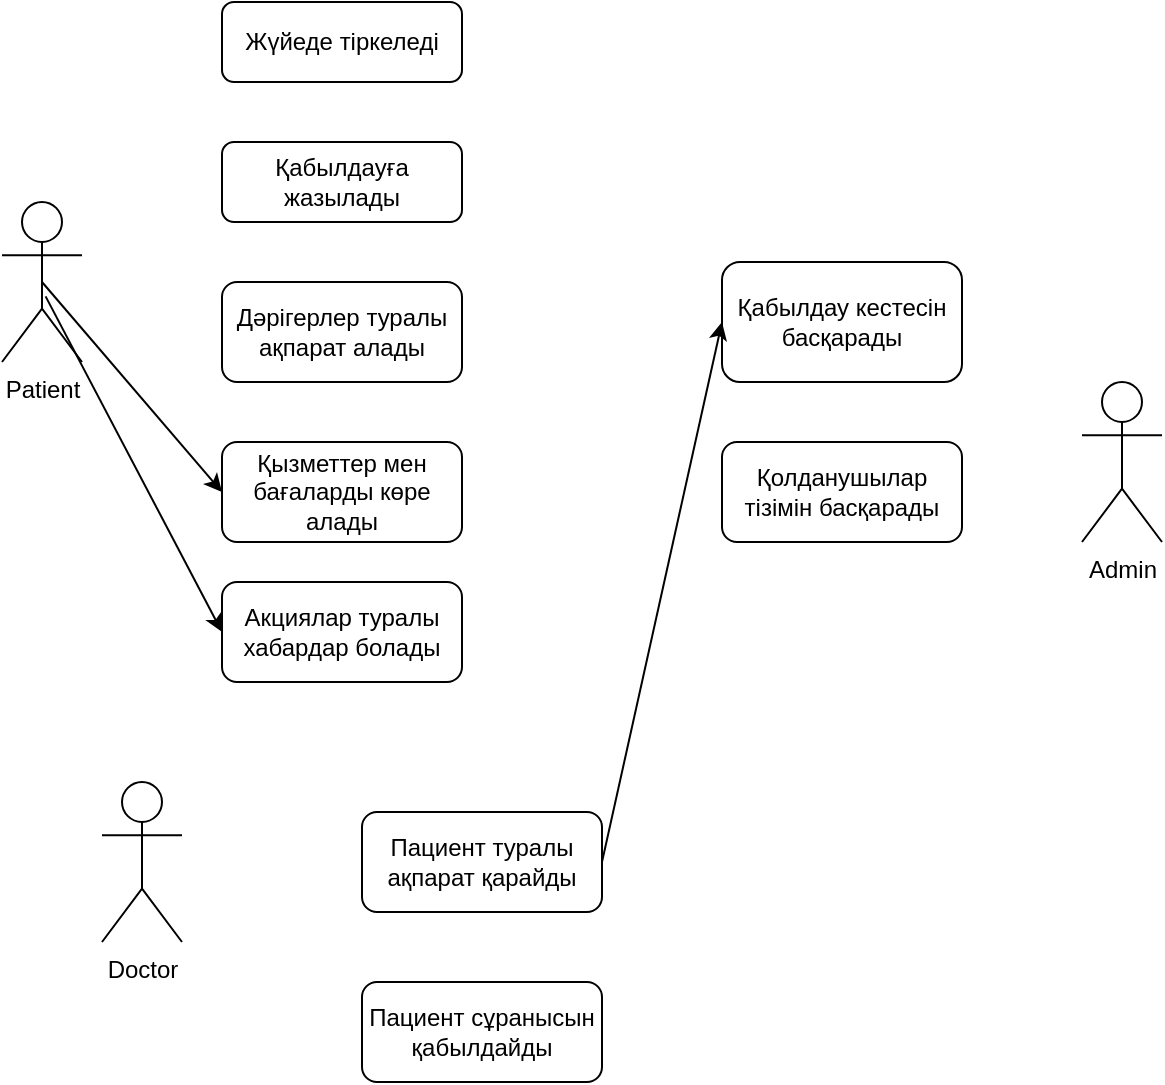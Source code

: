 <mxfile version="22.1.7" type="github">
  <diagram name="Page-1" id="c4acf3e9-155e-7222-9cf6-157b1a14988f">
    <mxGraphModel dx="1042" dy="569" grid="1" gridSize="10" guides="1" tooltips="1" connect="1" arrows="1" fold="1" page="1" pageScale="1" pageWidth="850" pageHeight="1100" background="none" math="0" shadow="0">
      <root>
        <mxCell id="0" />
        <mxCell id="1" parent="0" />
        <mxCell id="5d2195bd80daf111-40" style="edgeStyle=orthogonalEdgeStyle;rounded=0;html=1;dashed=1;labelBackgroundColor=none;startFill=0;endArrow=open;endFill=0;endSize=10;fontFamily=Verdana;fontSize=10;" parent="1" edge="1">
          <mxGeometry relative="1" as="geometry">
            <Array as="points" />
            <mxPoint x="730" y="838" as="targetPoint" />
          </mxGeometry>
        </mxCell>
        <mxCell id="5d2195bd80daf111-39" style="edgeStyle=orthogonalEdgeStyle;rounded=0;html=1;dashed=1;labelBackgroundColor=none;startFill=0;endArrow=open;endFill=0;endSize=10;fontFamily=Verdana;fontSize=10;" parent="1" edge="1">
          <mxGeometry relative="1" as="geometry">
            <mxPoint x="730" y="978" as="targetPoint" />
          </mxGeometry>
        </mxCell>
        <mxCell id="5d2195bd80daf111-34" style="edgeStyle=orthogonalEdgeStyle;rounded=0;html=1;dashed=1;labelBackgroundColor=none;startFill=0;endArrow=open;endFill=0;endSize=10;fontFamily=Verdana;fontSize=10;" parent="1" edge="1">
          <mxGeometry relative="1" as="geometry">
            <Array as="points">
              <mxPoint x="410" y="1029" />
              <mxPoint x="410" y="1029" />
            </Array>
            <mxPoint x="490" y="1029" as="targetPoint" />
          </mxGeometry>
        </mxCell>
        <mxCell id="I2xPk848-iBVpUdjFjL7-4" value="Patient" style="shape=umlActor;verticalLabelPosition=bottom;verticalAlign=top;html=1;outlineConnect=0;" parent="1" vertex="1">
          <mxGeometry x="100" y="150" width="40" height="80" as="geometry" />
        </mxCell>
        <mxCell id="4dcu9pCcwlt_-ZrJ1Azf-3" value="Doctor" style="shape=umlActor;verticalLabelPosition=bottom;verticalAlign=top;html=1;outlineConnect=0;" parent="1" vertex="1">
          <mxGeometry x="150" y="440" width="40" height="80" as="geometry" />
        </mxCell>
        <mxCell id="4dcu9pCcwlt_-ZrJ1Azf-6" value="Admin" style="shape=umlActor;verticalLabelPosition=bottom;verticalAlign=top;html=1;outlineConnect=0;" parent="1" vertex="1">
          <mxGeometry x="640" y="240" width="40" height="80" as="geometry" />
        </mxCell>
        <mxCell id="4dcu9pCcwlt_-ZrJ1Azf-7" value="Жүйеде тіркеледі" style="rounded=1;whiteSpace=wrap;html=1;" parent="1" vertex="1">
          <mxGeometry x="210" y="50" width="120" height="40" as="geometry" />
        </mxCell>
        <mxCell id="4dcu9pCcwlt_-ZrJ1Azf-8" value="Қабылдауға жазылады" style="rounded=1;whiteSpace=wrap;html=1;" parent="1" vertex="1">
          <mxGeometry x="210" y="120" width="120" height="40" as="geometry" />
        </mxCell>
        <mxCell id="4dcu9pCcwlt_-ZrJ1Azf-9" value="Дәрігерлер туралы ақпарат алады" style="rounded=1;whiteSpace=wrap;html=1;" parent="1" vertex="1">
          <mxGeometry x="210" y="190" width="120" height="50" as="geometry" />
        </mxCell>
        <mxCell id="4dcu9pCcwlt_-ZrJ1Azf-10" value="Қызметтер мен бағаларды көре алады" style="rounded=1;whiteSpace=wrap;html=1;" parent="1" vertex="1">
          <mxGeometry x="210" y="270" width="120" height="50" as="geometry" />
        </mxCell>
        <mxCell id="4dcu9pCcwlt_-ZrJ1Azf-11" value="Акциялар туралы хабардар болады" style="rounded=1;whiteSpace=wrap;html=1;" parent="1" vertex="1">
          <mxGeometry x="210" y="340" width="120" height="50" as="geometry" />
        </mxCell>
        <mxCell id="4dcu9pCcwlt_-ZrJ1Azf-12" value="Қабылдау кестесін басқарады" style="rounded=1;whiteSpace=wrap;html=1;" parent="1" vertex="1">
          <mxGeometry x="460" y="180" width="120" height="60" as="geometry" />
        </mxCell>
        <mxCell id="4dcu9pCcwlt_-ZrJ1Azf-13" value="Пациент туралы ақпарат қарайды" style="rounded=1;whiteSpace=wrap;html=1;" parent="1" vertex="1">
          <mxGeometry x="280" y="455" width="120" height="50" as="geometry" />
        </mxCell>
        <mxCell id="4dcu9pCcwlt_-ZrJ1Azf-14" value="Қолданушылар тізімін басқарады" style="rounded=1;whiteSpace=wrap;html=1;" parent="1" vertex="1">
          <mxGeometry x="460" y="270" width="120" height="50" as="geometry" />
        </mxCell>
        <mxCell id="H_IOPxshejVYue-gagEJ-1" value="" style="endArrow=classic;html=1;rounded=0;entryX=0;entryY=0.5;entryDx=0;entryDy=0;exitX=1;exitY=0.5;exitDx=0;exitDy=0;" edge="1" parent="1" source="4dcu9pCcwlt_-ZrJ1Azf-13" target="4dcu9pCcwlt_-ZrJ1Azf-12">
          <mxGeometry width="50" height="50" relative="1" as="geometry">
            <mxPoint x="400" y="360" as="sourcePoint" />
            <mxPoint x="450" y="310" as="targetPoint" />
          </mxGeometry>
        </mxCell>
        <mxCell id="H_IOPxshejVYue-gagEJ-2" value="Пациент сұранысын қабылдайды" style="rounded=1;whiteSpace=wrap;html=1;" vertex="1" parent="1">
          <mxGeometry x="280" y="540" width="120" height="50" as="geometry" />
        </mxCell>
        <mxCell id="H_IOPxshejVYue-gagEJ-3" value="" style="endArrow=classic;html=1;rounded=0;entryX=0;entryY=0.5;entryDx=0;entryDy=0;exitX=0.545;exitY=0.59;exitDx=0;exitDy=0;exitPerimeter=0;" edge="1" parent="1" source="I2xPk848-iBVpUdjFjL7-4" target="4dcu9pCcwlt_-ZrJ1Azf-11">
          <mxGeometry width="50" height="50" relative="1" as="geometry">
            <mxPoint x="380" y="350" as="sourcePoint" />
            <mxPoint x="430" y="300" as="targetPoint" />
          </mxGeometry>
        </mxCell>
        <mxCell id="H_IOPxshejVYue-gagEJ-4" value="" style="endArrow=classic;html=1;rounded=0;entryX=0;entryY=0.5;entryDx=0;entryDy=0;exitX=0.5;exitY=0.5;exitDx=0;exitDy=0;exitPerimeter=0;" edge="1" parent="1" source="I2xPk848-iBVpUdjFjL7-4" target="4dcu9pCcwlt_-ZrJ1Azf-10">
          <mxGeometry width="50" height="50" relative="1" as="geometry">
            <mxPoint x="380" y="350" as="sourcePoint" />
            <mxPoint x="430" y="300" as="targetPoint" />
          </mxGeometry>
        </mxCell>
      </root>
    </mxGraphModel>
  </diagram>
</mxfile>
